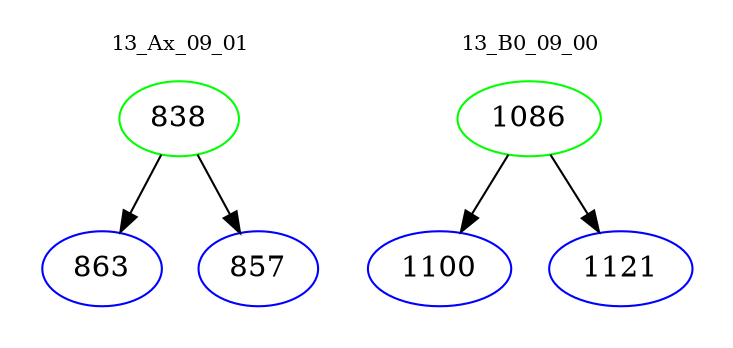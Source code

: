 digraph{
subgraph cluster_0 {
color = white
label = "13_Ax_09_01";
fontsize=10;
T0_838 [label="838", color="green"]
T0_838 -> T0_863 [color="black"]
T0_863 [label="863", color="blue"]
T0_838 -> T0_857 [color="black"]
T0_857 [label="857", color="blue"]
}
subgraph cluster_1 {
color = white
label = "13_B0_09_00";
fontsize=10;
T1_1086 [label="1086", color="green"]
T1_1086 -> T1_1100 [color="black"]
T1_1100 [label="1100", color="blue"]
T1_1086 -> T1_1121 [color="black"]
T1_1121 [label="1121", color="blue"]
}
}
